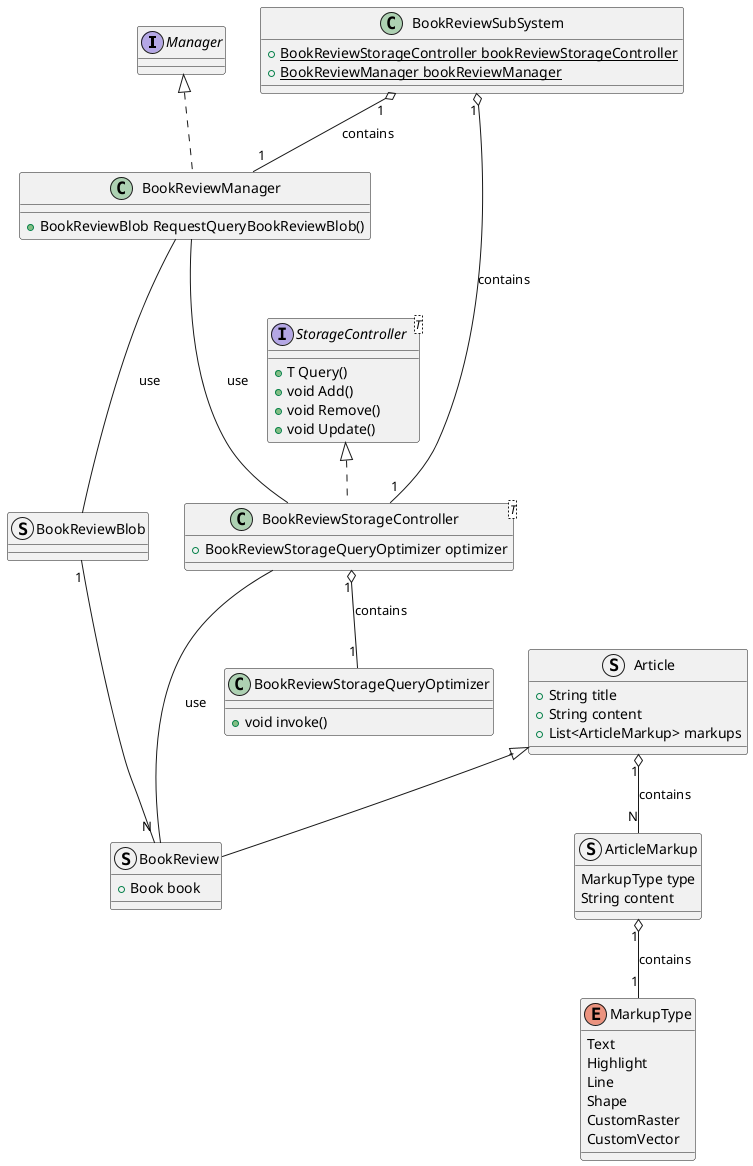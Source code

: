 @startuml
Interface Manager
Interface StorageController<T> {
    + T Query()
    + void Add()
    + void Remove()
    + void Update()
}

enum MarkupType {
    Text
    Highlight
    Line
    Shape
    CustomRaster
    CustomVector
}

struct ArticleMarkup {
    MarkupType type
    String content
}

ArticleMarkup "1" o-- "1" MarkupType : contains

struct Article {
    + String title
    + String content
    + List<ArticleMarkup> markups
}

Article "1" o-- "N" ArticleMarkup : contains

struct BookReview extends Article {
    + Book book
}

struct BookReviewBlob {}
BookReviewBlob "1" --- "N" BookReview

class BookReviewManager implements Manager {
    + BookReviewBlob RequestQueryBookReviewBlob()
}

BookReviewManager --- BookReviewBlob : use
BookReviewManager --- BookReviewStorageController : use

class BookReviewStorageQueryOptimizer {
    + void invoke()
}
class BookReviewStorageController<T> implements StorageController {
    + BookReviewStorageQueryOptimizer optimizer
}
BookReviewStorageController "1" o-- "1" BookReviewStorageQueryOptimizer : contains
BookReviewStorageController --- BookReview : use

' BookReview SubSystem

class BookReviewSubSystem {
    + {static} BookReviewStorageController bookReviewStorageController
    + {static} BookReviewManager bookReviewManager
}
BookReviewSubSystem "1" o-- "1" BookReviewStorageController : contains
BookReviewSubSystem "1" o-- "1" BookReviewManager : contains
@enduml
